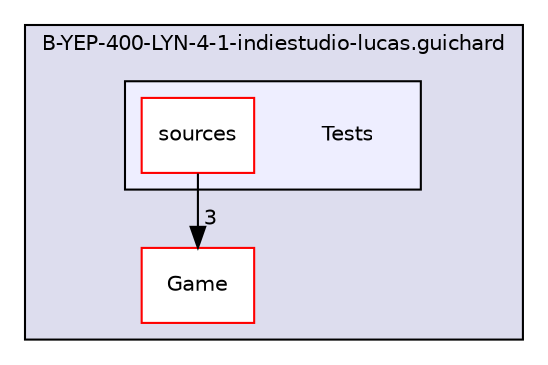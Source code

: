 digraph "Documents/GitHub/B-YEP-400-LYN-4-1-indiestudio-lucas.guichard/Tests" {
  compound=true
  node [ fontsize="10", fontname="Helvetica"];
  edge [ labelfontsize="10", labelfontname="Helvetica"];
  subgraph clusterdir_905faac8d9dedf69c4ad3b65d766e7c8 {
    graph [ bgcolor="#ddddee", pencolor="black", label="B-YEP-400-LYN-4-1-indiestudio-lucas.guichard" fontname="Helvetica", fontsize="10", URL="dir_905faac8d9dedf69c4ad3b65d766e7c8.html"]
  dir_d0737b511e4d76754616ba34f4af7dff [shape=box label="Game" fillcolor="white" style="filled" color="red" URL="dir_d0737b511e4d76754616ba34f4af7dff.html"];
  subgraph clusterdir_c0bd9d8cfe55a926fbdddeae33017c93 {
    graph [ bgcolor="#eeeeff", pencolor="black", label="" URL="dir_c0bd9d8cfe55a926fbdddeae33017c93.html"];
    dir_c0bd9d8cfe55a926fbdddeae33017c93 [shape=plaintext label="Tests"];
  dir_c253765a97afa6aa0ab0ec2bad914d41 [shape=box label="sources" fillcolor="white" style="filled" color="red" URL="dir_c253765a97afa6aa0ab0ec2bad914d41.html"];
  }
  }
  dir_c253765a97afa6aa0ab0ec2bad914d41->dir_d0737b511e4d76754616ba34f4af7dff [headlabel="3", labeldistance=1.5 headhref="dir_000055_000007.html"];
}
